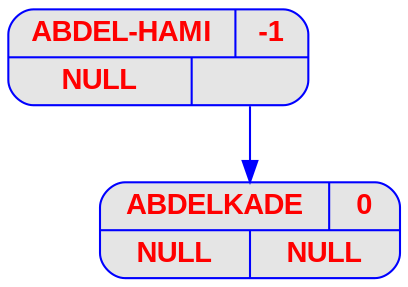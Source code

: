 digraph prenoms {
	node [
		fontname  = "Arial bold" 
		fontsize  = "14"
		fontcolor = "red"
		style     = "rounded, filled"
		shape     = "record"
		fillcolor = "grey90"
		color     = "blue"
		width     = "2"
	]

	edge [
		color     = "blue"
	]

	"ABDEL-HAMI" [label = "{{<c> ABDEL-HAMI | <b> -1} | { <g> | <d>}}"];
	"ABDEL-HAMI" [label = "{{<c> ABDEL-HAMI | <b> -1} | { <g> NULL | <d> }}"];
	"ABDEL-HAMI":d -> "ABDELKADE";
	"ABDELKADE" [label = "{{<c> ABDELKADE | <b> 0} | { <g> | <d>}}"];
	"ABDELKADE" [label = "{{<c> ABDELKADE | <b> 0} | { <g> NULL | <d> NULL}}"];
}
